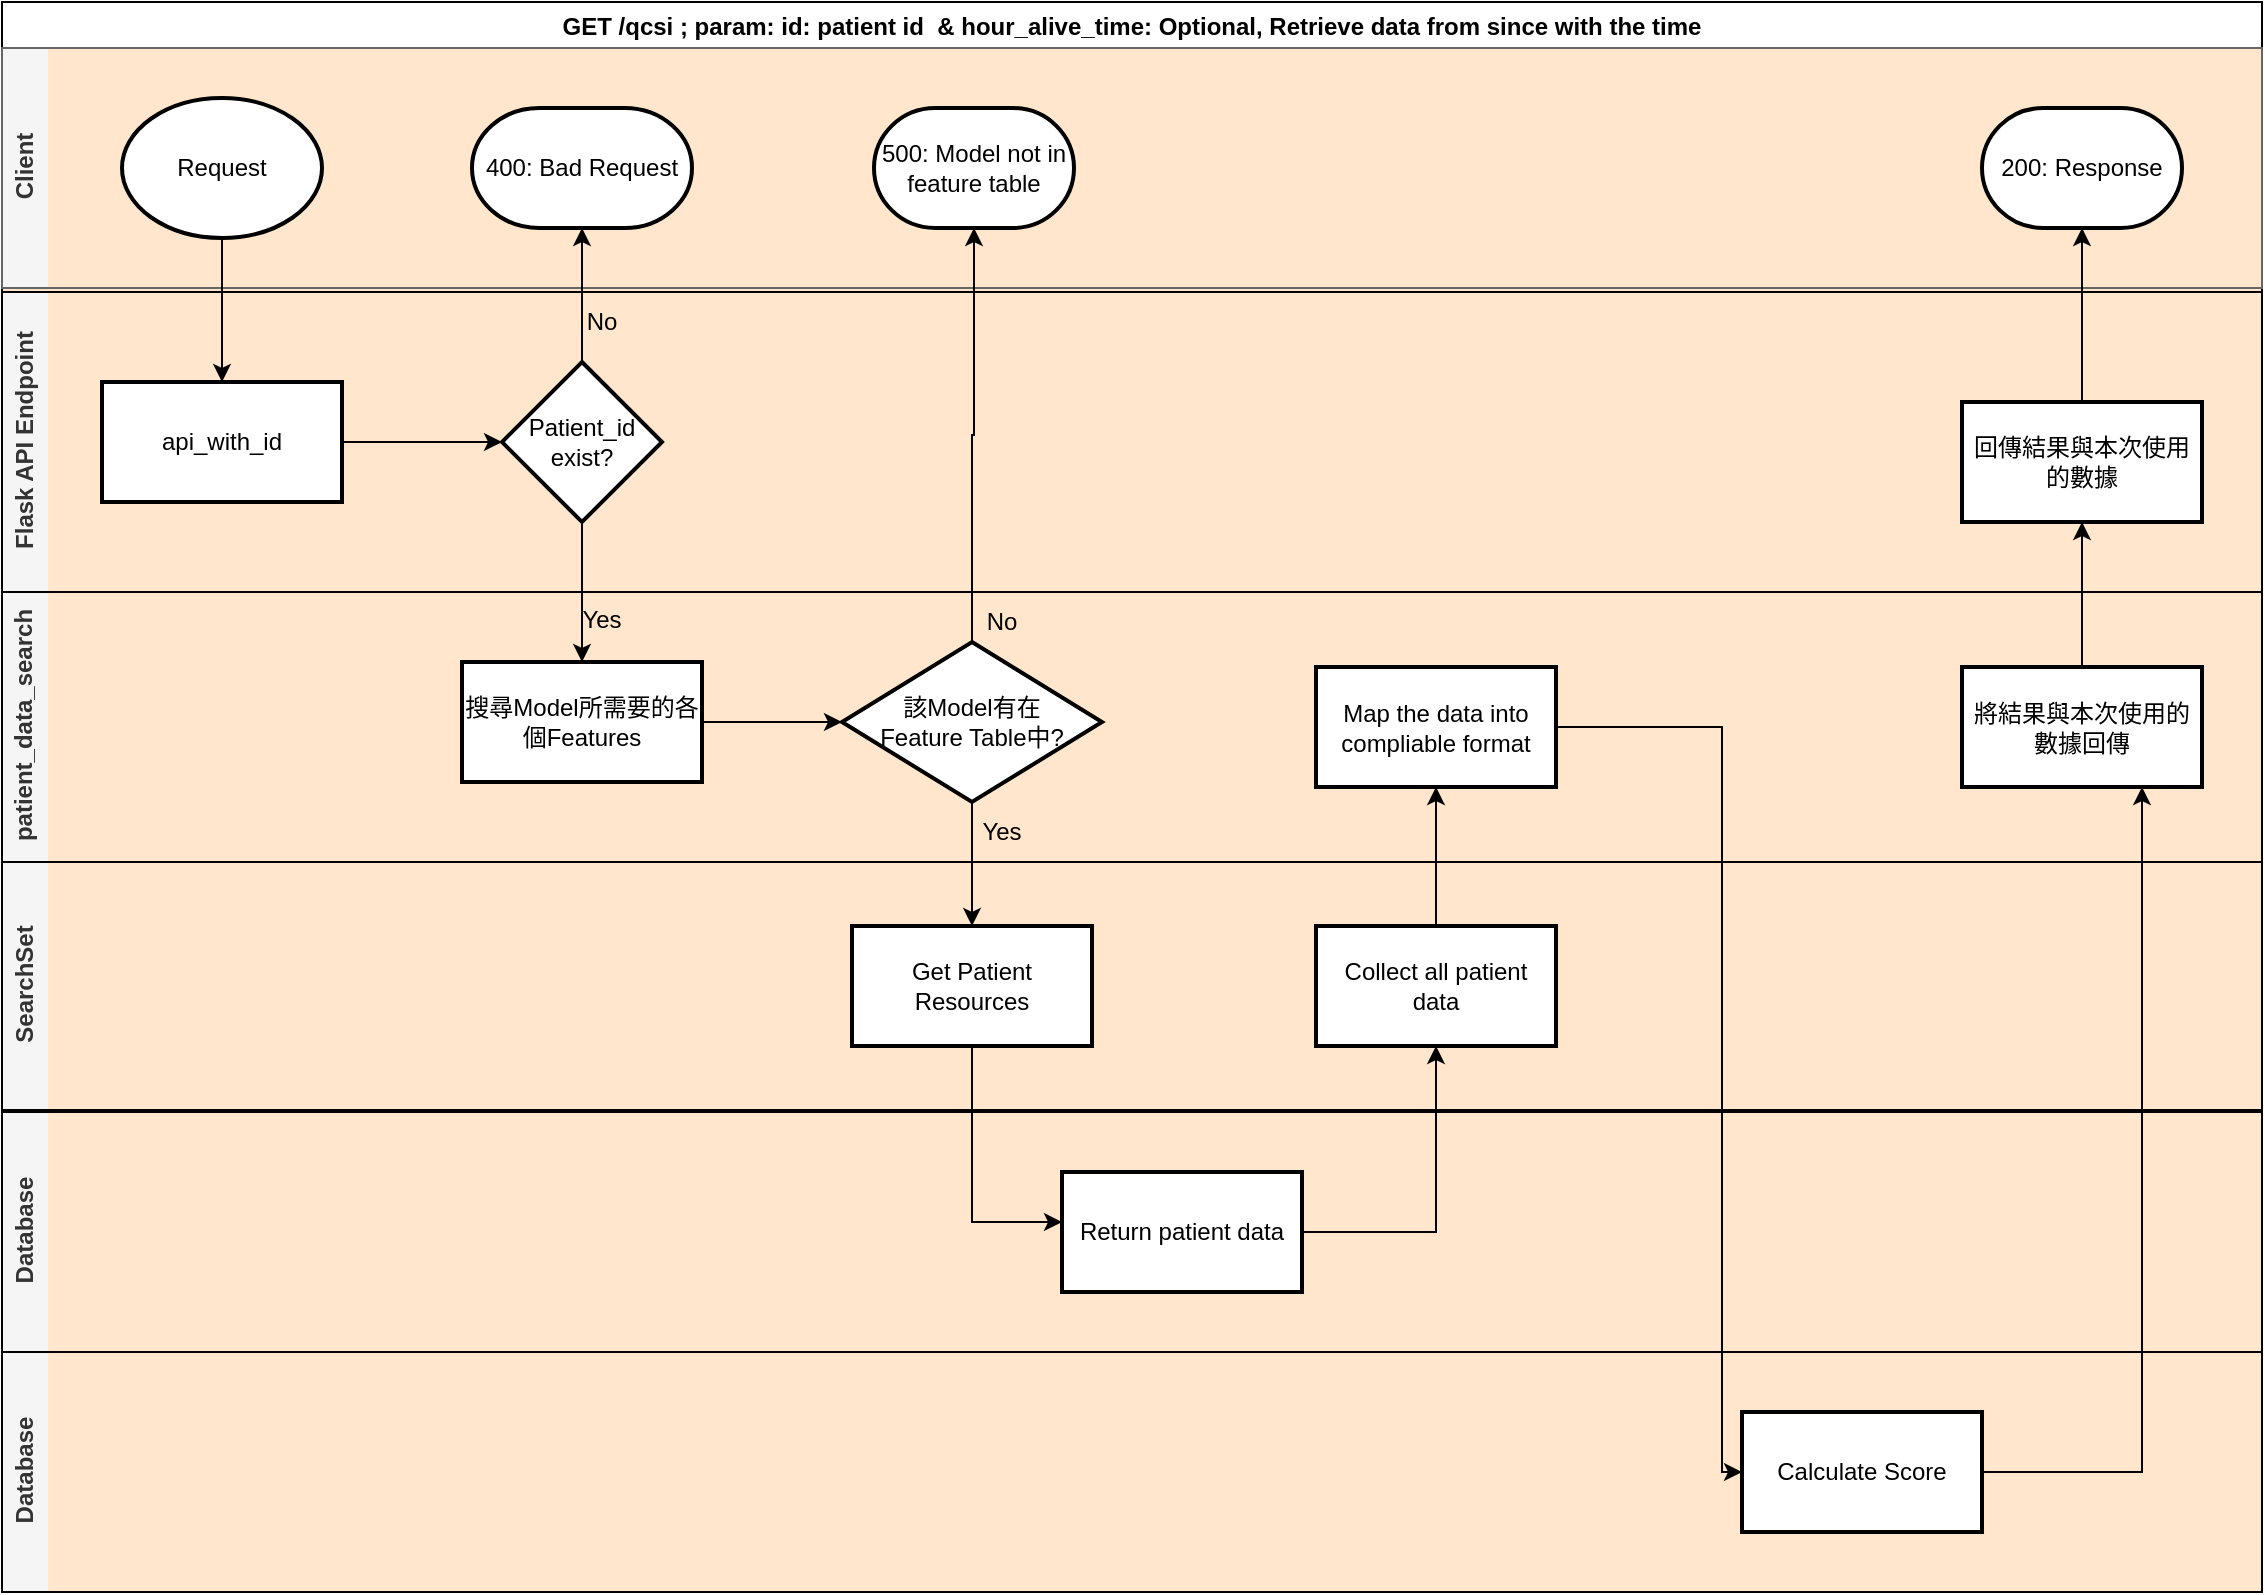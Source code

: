 <mxfile version="18.1.3" type="device"><diagram id="C5RBs43oDa-KdzZeNtuy" name="Page-1"><mxGraphModel dx="1564" dy="948" grid="1" gridSize="10" guides="1" tooltips="1" connect="1" arrows="1" fold="1" page="1" pageScale="1" pageWidth="827" pageHeight="1169" math="0" shadow="0"><root><mxCell id="WIyWlLk6GJQsqaUBKTNV-0"/><mxCell id="WIyWlLk6GJQsqaUBKTNV-1" parent="WIyWlLk6GJQsqaUBKTNV-0"/><mxCell id="Q2JHpyXK3tvcLyVBupTh-1" value="GET /qcsi ; param: id: patient id  &amp; hour_alive_time: Optional, Retrieve data from since with the time" style="swimlane;swimlaneLine=1;glass=0;shadow=0;rounded=0;sketch=0;swimlaneFillColor=#FFE6CC;" parent="WIyWlLk6GJQsqaUBKTNV-1" vertex="1"><mxGeometry x="120" y="90" width="1130" height="795" as="geometry"/></mxCell><mxCell id="Q2JHpyXK3tvcLyVBupTh-2" value="Client" style="swimlane;html=1;horizontal=0;swimlaneLine=0;fillColor=#f5f5f5;strokeColor=#666666;fontColor=#333333;" parent="Q2JHpyXK3tvcLyVBupTh-1" vertex="1"><mxGeometry y="23" width="1130" height="120" as="geometry"><mxRectangle x="260" y="330" width="30" height="50" as="alternateBounds"/></mxGeometry></mxCell><mxCell id="Q2JHpyXK3tvcLyVBupTh-7" value="Request" style="strokeWidth=2;html=1;shape=mxgraph.flowchart.start_1;whiteSpace=wrap;" parent="Q2JHpyXK3tvcLyVBupTh-2" vertex="1"><mxGeometry x="60" y="25" width="100" height="70" as="geometry"/></mxCell><mxCell id="Q2JHpyXK3tvcLyVBupTh-25" value="400: Bad Request" style="strokeWidth=2;html=1;shape=mxgraph.flowchart.terminator;whiteSpace=wrap;" parent="Q2JHpyXK3tvcLyVBupTh-2" vertex="1"><mxGeometry x="235" y="30" width="110" height="60" as="geometry"/></mxCell><mxCell id="Q2JHpyXK3tvcLyVBupTh-32" value="500: Model not in feature table" style="strokeWidth=2;html=1;shape=mxgraph.flowchart.terminator;whiteSpace=wrap;" parent="Q2JHpyXK3tvcLyVBupTh-2" vertex="1"><mxGeometry x="436" y="30" width="100" height="60" as="geometry"/></mxCell><mxCell id="ZfSD3USpCY6e5y5g9DAe-16" value="200: Response" style="strokeWidth=2;html=1;shape=mxgraph.flowchart.terminator;whiteSpace=wrap;" parent="Q2JHpyXK3tvcLyVBupTh-2" vertex="1"><mxGeometry x="990" y="30" width="100" height="60" as="geometry"/></mxCell><mxCell id="Q2JHpyXK3tvcLyVBupTh-5" value="Flask API Endpoint" style="swimlane;html=1;horizontal=0;swimlaneLine=0;fillColor=#f5f5f5;fontColor=#333333;" parent="Q2JHpyXK3tvcLyVBupTh-1" vertex="1"><mxGeometry y="145" width="1130" height="150" as="geometry"><mxRectangle x="260" y="330" width="30" height="50" as="alternateBounds"/></mxGeometry></mxCell><mxCell id="_g8Pxo4nuFvf6XIZdUo5-4" value="" style="edgeStyle=orthogonalEdgeStyle;rounded=0;orthogonalLoop=1;jettySize=auto;html=1;" edge="1" parent="Q2JHpyXK3tvcLyVBupTh-5" source="_g8Pxo4nuFvf6XIZdUo5-1" target="_g8Pxo4nuFvf6XIZdUo5-3"><mxGeometry relative="1" as="geometry"/></mxCell><mxCell id="_g8Pxo4nuFvf6XIZdUo5-1" value="api_with_id" style="whiteSpace=wrap;html=1;strokeWidth=2;" vertex="1" parent="Q2JHpyXK3tvcLyVBupTh-5"><mxGeometry x="50" y="45" width="120" height="60" as="geometry"/></mxCell><mxCell id="_g8Pxo4nuFvf6XIZdUo5-3" value="Patient_id&lt;br&gt;exist?" style="rhombus;whiteSpace=wrap;html=1;strokeWidth=2;" vertex="1" parent="Q2JHpyXK3tvcLyVBupTh-5"><mxGeometry x="250" y="35" width="80" height="80" as="geometry"/></mxCell><mxCell id="_g8Pxo4nuFvf6XIZdUo5-8" value="No" style="text;html=1;strokeColor=none;fillColor=none;align=center;verticalAlign=middle;whiteSpace=wrap;rounded=0;" vertex="1" parent="Q2JHpyXK3tvcLyVBupTh-5"><mxGeometry x="270" width="60" height="30" as="geometry"/></mxCell><mxCell id="_g8Pxo4nuFvf6XIZdUo5-33" value="回傳結果與本次使用的數據" style="whiteSpace=wrap;html=1;strokeWidth=2;" vertex="1" parent="Q2JHpyXK3tvcLyVBupTh-5"><mxGeometry x="980" y="55" width="120" height="60" as="geometry"/></mxCell><mxCell id="Q2JHpyXK3tvcLyVBupTh-6" value="patient_data_search" style="swimlane;html=1;horizontal=0;swimlaneLine=0;startSize=23;fillColor=#f5f5f5;fontColor=#333333;" parent="Q2JHpyXK3tvcLyVBupTh-1" vertex="1"><mxGeometry y="295" width="1130" height="135" as="geometry"><mxRectangle x="260" y="330" width="30" height="50" as="alternateBounds"/></mxGeometry></mxCell><mxCell id="_g8Pxo4nuFvf6XIZdUo5-11" value="Yes" style="text;html=1;strokeColor=none;fillColor=none;align=center;verticalAlign=middle;whiteSpace=wrap;rounded=0;" vertex="1" parent="Q2JHpyXK3tvcLyVBupTh-6"><mxGeometry x="270" y="-1" width="60" height="30" as="geometry"/></mxCell><mxCell id="_g8Pxo4nuFvf6XIZdUo5-9" value="搜尋Model所需要的各&lt;br&gt;個Features" style="whiteSpace=wrap;html=1;strokeWidth=2;" vertex="1" parent="Q2JHpyXK3tvcLyVBupTh-6"><mxGeometry x="230" y="35" width="120" height="60" as="geometry"/></mxCell><mxCell id="_g8Pxo4nuFvf6XIZdUo5-12" value="該Model有在&lt;br&gt;Feature Table中?" style="rhombus;whiteSpace=wrap;html=1;strokeWidth=2;" vertex="1" parent="Q2JHpyXK3tvcLyVBupTh-6"><mxGeometry x="420" y="25" width="130" height="80" as="geometry"/></mxCell><mxCell id="_g8Pxo4nuFvf6XIZdUo5-13" value="" style="edgeStyle=orthogonalEdgeStyle;rounded=0;orthogonalLoop=1;jettySize=auto;html=1;" edge="1" parent="Q2JHpyXK3tvcLyVBupTh-6" source="_g8Pxo4nuFvf6XIZdUo5-9" target="_g8Pxo4nuFvf6XIZdUo5-12"><mxGeometry relative="1" as="geometry"/></mxCell><mxCell id="_g8Pxo4nuFvf6XIZdUo5-16" value="No" style="text;html=1;strokeColor=none;fillColor=none;align=center;verticalAlign=middle;whiteSpace=wrap;rounded=0;" vertex="1" parent="Q2JHpyXK3tvcLyVBupTh-6"><mxGeometry x="470" width="60" height="30" as="geometry"/></mxCell><mxCell id="_g8Pxo4nuFvf6XIZdUo5-17" value="Yes" style="text;html=1;strokeColor=none;fillColor=none;align=center;verticalAlign=middle;whiteSpace=wrap;rounded=0;" vertex="1" parent="Q2JHpyXK3tvcLyVBupTh-6"><mxGeometry x="470" y="105" width="60" height="30" as="geometry"/></mxCell><mxCell id="_g8Pxo4nuFvf6XIZdUo5-24" value="Map the data into compliable format" style="whiteSpace=wrap;html=1;strokeWidth=2;" vertex="1" parent="Q2JHpyXK3tvcLyVBupTh-6"><mxGeometry x="657" y="37.5" width="120" height="60" as="geometry"/></mxCell><mxCell id="_g8Pxo4nuFvf6XIZdUo5-30" value="將結果與本次使用的數據回傳" style="whiteSpace=wrap;html=1;strokeWidth=2;" vertex="1" parent="Q2JHpyXK3tvcLyVBupTh-6"><mxGeometry x="980" y="37.5" width="120" height="60" as="geometry"/></mxCell><mxCell id="ZfSD3USpCY6e5y5g9DAe-1" value="SearchSet" style="swimlane;html=1;horizontal=0;swimlaneLine=0;startSize=23;fillColor=#f5f5f5;fontColor=#333333;" parent="Q2JHpyXK3tvcLyVBupTh-1" vertex="1"><mxGeometry y="430" width="1130" height="124" as="geometry"><mxRectangle x="260" y="330" width="30" height="50" as="alternateBounds"/></mxGeometry></mxCell><mxCell id="_g8Pxo4nuFvf6XIZdUo5-18" value="Get Patient Resources" style="whiteSpace=wrap;html=1;strokeWidth=2;" vertex="1" parent="ZfSD3USpCY6e5y5g9DAe-1"><mxGeometry x="425" y="32" width="120" height="60" as="geometry"/></mxCell><mxCell id="_g8Pxo4nuFvf6XIZdUo5-22" value="Collect all patient data" style="whiteSpace=wrap;html=1;strokeWidth=2;" vertex="1" parent="ZfSD3USpCY6e5y5g9DAe-1"><mxGeometry x="657" y="32" width="120" height="60" as="geometry"/></mxCell><mxCell id="_g8Pxo4nuFvf6XIZdUo5-0" value="Database" style="swimlane;html=1;horizontal=0;swimlaneLine=0;startSize=23;fillColor=#f5f5f5;fontColor=#333333;swimlaneFillColor=#FFE6CC;" vertex="1" parent="Q2JHpyXK3tvcLyVBupTh-1"><mxGeometry y="555" width="1130" height="120" as="geometry"><mxRectangle x="260" y="330" width="30" height="50" as="alternateBounds"/></mxGeometry></mxCell><mxCell id="_g8Pxo4nuFvf6XIZdUo5-20" value="Return patient data" style="whiteSpace=wrap;html=1;strokeWidth=2;" vertex="1" parent="_g8Pxo4nuFvf6XIZdUo5-0"><mxGeometry x="530" y="30" width="120" height="60" as="geometry"/></mxCell><mxCell id="_g8Pxo4nuFvf6XIZdUo5-2" value="" style="edgeStyle=orthogonalEdgeStyle;rounded=0;orthogonalLoop=1;jettySize=auto;html=1;" edge="1" parent="Q2JHpyXK3tvcLyVBupTh-1" source="Q2JHpyXK3tvcLyVBupTh-7" target="_g8Pxo4nuFvf6XIZdUo5-1"><mxGeometry relative="1" as="geometry"/></mxCell><mxCell id="_g8Pxo4nuFvf6XIZdUo5-7" style="edgeStyle=orthogonalEdgeStyle;rounded=0;orthogonalLoop=1;jettySize=auto;html=1;" edge="1" parent="Q2JHpyXK3tvcLyVBupTh-1" source="_g8Pxo4nuFvf6XIZdUo5-3" target="Q2JHpyXK3tvcLyVBupTh-25"><mxGeometry relative="1" as="geometry"/></mxCell><mxCell id="_g8Pxo4nuFvf6XIZdUo5-10" value="" style="edgeStyle=orthogonalEdgeStyle;rounded=0;orthogonalLoop=1;jettySize=auto;html=1;" edge="1" parent="Q2JHpyXK3tvcLyVBupTh-1" source="_g8Pxo4nuFvf6XIZdUo5-3" target="_g8Pxo4nuFvf6XIZdUo5-9"><mxGeometry relative="1" as="geometry"/></mxCell><mxCell id="_g8Pxo4nuFvf6XIZdUo5-15" style="edgeStyle=orthogonalEdgeStyle;rounded=0;orthogonalLoop=1;jettySize=auto;html=1;" edge="1" parent="Q2JHpyXK3tvcLyVBupTh-1" source="_g8Pxo4nuFvf6XIZdUo5-12" target="Q2JHpyXK3tvcLyVBupTh-32"><mxGeometry relative="1" as="geometry"/></mxCell><mxCell id="_g8Pxo4nuFvf6XIZdUo5-19" value="" style="edgeStyle=orthogonalEdgeStyle;rounded=0;orthogonalLoop=1;jettySize=auto;html=1;" edge="1" parent="Q2JHpyXK3tvcLyVBupTh-1" source="_g8Pxo4nuFvf6XIZdUo5-12" target="_g8Pxo4nuFvf6XIZdUo5-18"><mxGeometry relative="1" as="geometry"/></mxCell><mxCell id="_g8Pxo4nuFvf6XIZdUo5-21" value="" style="edgeStyle=orthogonalEdgeStyle;rounded=0;orthogonalLoop=1;jettySize=auto;html=1;" edge="1" parent="Q2JHpyXK3tvcLyVBupTh-1" source="_g8Pxo4nuFvf6XIZdUo5-18" target="_g8Pxo4nuFvf6XIZdUo5-20"><mxGeometry relative="1" as="geometry"><Array as="points"><mxPoint x="485" y="610"/></Array></mxGeometry></mxCell><mxCell id="_g8Pxo4nuFvf6XIZdUo5-23" value="" style="edgeStyle=orthogonalEdgeStyle;rounded=0;orthogonalLoop=1;jettySize=auto;html=1;" edge="1" parent="Q2JHpyXK3tvcLyVBupTh-1" source="_g8Pxo4nuFvf6XIZdUo5-20" target="_g8Pxo4nuFvf6XIZdUo5-22"><mxGeometry relative="1" as="geometry"/></mxCell><mxCell id="_g8Pxo4nuFvf6XIZdUo5-25" value="" style="edgeStyle=orthogonalEdgeStyle;rounded=0;orthogonalLoop=1;jettySize=auto;html=1;" edge="1" parent="Q2JHpyXK3tvcLyVBupTh-1" source="_g8Pxo4nuFvf6XIZdUo5-22" target="_g8Pxo4nuFvf6XIZdUo5-24"><mxGeometry relative="1" as="geometry"/></mxCell><mxCell id="_g8Pxo4nuFvf6XIZdUo5-26" value="Database" style="swimlane;html=1;horizontal=0;swimlaneLine=0;startSize=23;fillColor=#f5f5f5;fontColor=#333333;swimlaneFillColor=#FFE6CC;" vertex="1" parent="Q2JHpyXK3tvcLyVBupTh-1"><mxGeometry y="675" width="1130" height="120" as="geometry"><mxRectangle x="260" y="330" width="30" height="50" as="alternateBounds"/></mxGeometry></mxCell><mxCell id="_g8Pxo4nuFvf6XIZdUo5-27" value="Calculate Score" style="whiteSpace=wrap;html=1;strokeWidth=2;" vertex="1" parent="_g8Pxo4nuFvf6XIZdUo5-26"><mxGeometry x="870" y="30" width="120" height="60" as="geometry"/></mxCell><mxCell id="_g8Pxo4nuFvf6XIZdUo5-28" style="edgeStyle=orthogonalEdgeStyle;rounded=0;orthogonalLoop=1;jettySize=auto;html=1;" edge="1" parent="Q2JHpyXK3tvcLyVBupTh-1" source="_g8Pxo4nuFvf6XIZdUo5-24" target="_g8Pxo4nuFvf6XIZdUo5-27"><mxGeometry relative="1" as="geometry"><Array as="points"><mxPoint x="860" y="362"/><mxPoint x="860" y="735"/></Array></mxGeometry></mxCell><mxCell id="_g8Pxo4nuFvf6XIZdUo5-31" value="" style="edgeStyle=orthogonalEdgeStyle;rounded=0;orthogonalLoop=1;jettySize=auto;html=1;" edge="1" parent="Q2JHpyXK3tvcLyVBupTh-1" source="_g8Pxo4nuFvf6XIZdUo5-27" target="_g8Pxo4nuFvf6XIZdUo5-30"><mxGeometry relative="1" as="geometry"><Array as="points"><mxPoint x="1070" y="735"/></Array></mxGeometry></mxCell><mxCell id="_g8Pxo4nuFvf6XIZdUo5-34" value="" style="edgeStyle=orthogonalEdgeStyle;rounded=0;orthogonalLoop=1;jettySize=auto;html=1;" edge="1" parent="Q2JHpyXK3tvcLyVBupTh-1" source="_g8Pxo4nuFvf6XIZdUo5-30" target="_g8Pxo4nuFvf6XIZdUo5-33"><mxGeometry relative="1" as="geometry"/></mxCell><mxCell id="_g8Pxo4nuFvf6XIZdUo5-35" style="edgeStyle=orthogonalEdgeStyle;rounded=0;orthogonalLoop=1;jettySize=auto;html=1;entryX=0.5;entryY=1;entryDx=0;entryDy=0;entryPerimeter=0;" edge="1" parent="Q2JHpyXK3tvcLyVBupTh-1" source="_g8Pxo4nuFvf6XIZdUo5-33" target="ZfSD3USpCY6e5y5g9DAe-16"><mxGeometry relative="1" as="geometry"/></mxCell></root></mxGraphModel></diagram></mxfile>